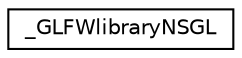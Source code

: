 digraph "Graphical Class Hierarchy"
{
 // LATEX_PDF_SIZE
  edge [fontname="Helvetica",fontsize="10",labelfontname="Helvetica",labelfontsize="10"];
  node [fontname="Helvetica",fontsize="10",shape=record];
  rankdir="LR";
  Node0 [label="_GLFWlibraryNSGL",height=0.2,width=0.4,color="black", fillcolor="white", style="filled",URL="$struct__GLFWlibraryNSGL.html",tooltip=" "];
}
